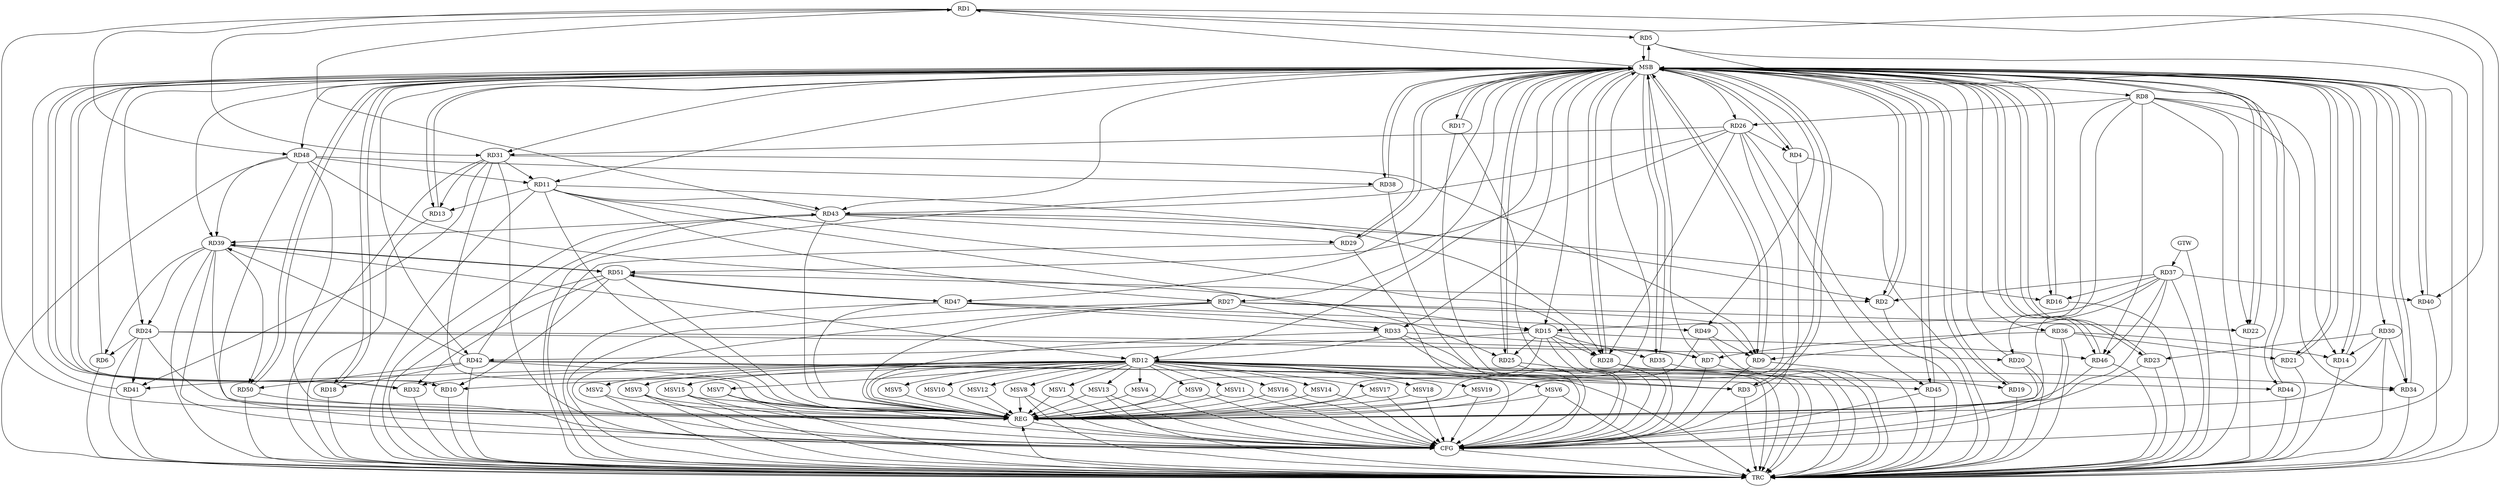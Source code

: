 strict digraph G {
  RD1 [ label="RD1" ];
  RD2 [ label="RD2" ];
  RD3 [ label="RD3" ];
  RD4 [ label="RD4" ];
  RD5 [ label="RD5" ];
  RD6 [ label="RD6" ];
  RD7 [ label="RD7" ];
  RD8 [ label="RD8" ];
  RD9 [ label="RD9" ];
  RD10 [ label="RD10" ];
  RD11 [ label="RD11" ];
  RD12 [ label="RD12" ];
  RD13 [ label="RD13" ];
  RD14 [ label="RD14" ];
  RD15 [ label="RD15" ];
  RD16 [ label="RD16" ];
  RD17 [ label="RD17" ];
  RD18 [ label="RD18" ];
  RD19 [ label="RD19" ];
  RD20 [ label="RD20" ];
  RD21 [ label="RD21" ];
  RD22 [ label="RD22" ];
  RD23 [ label="RD23" ];
  RD24 [ label="RD24" ];
  RD25 [ label="RD25" ];
  RD26 [ label="RD26" ];
  RD27 [ label="RD27" ];
  RD28 [ label="RD28" ];
  RD29 [ label="RD29" ];
  RD30 [ label="RD30" ];
  RD31 [ label="RD31" ];
  RD32 [ label="RD32" ];
  RD33 [ label="RD33" ];
  RD34 [ label="RD34" ];
  RD35 [ label="RD35" ];
  RD36 [ label="RD36" ];
  RD37 [ label="RD37" ];
  RD38 [ label="RD38" ];
  RD39 [ label="RD39" ];
  RD40 [ label="RD40" ];
  RD41 [ label="RD41" ];
  RD42 [ label="RD42" ];
  RD43 [ label="RD43" ];
  RD44 [ label="RD44" ];
  RD45 [ label="RD45" ];
  RD46 [ label="RD46" ];
  RD47 [ label="RD47" ];
  RD48 [ label="RD48" ];
  RD49 [ label="RD49" ];
  RD50 [ label="RD50" ];
  RD51 [ label="RD51" ];
  GTW [ label="GTW" ];
  REG [ label="REG" ];
  MSB [ label="MSB" ];
  CFG [ label="CFG" ];
  TRC [ label="TRC" ];
  MSV1 [ label="MSV1" ];
  MSV2 [ label="MSV2" ];
  MSV3 [ label="MSV3" ];
  MSV4 [ label="MSV4" ];
  MSV5 [ label="MSV5" ];
  MSV6 [ label="MSV6" ];
  MSV7 [ label="MSV7" ];
  MSV8 [ label="MSV8" ];
  MSV9 [ label="MSV9" ];
  MSV10 [ label="MSV10" ];
  MSV11 [ label="MSV11" ];
  MSV12 [ label="MSV12" ];
  MSV13 [ label="MSV13" ];
  MSV14 [ label="MSV14" ];
  MSV15 [ label="MSV15" ];
  MSV16 [ label="MSV16" ];
  MSV17 [ label="MSV17" ];
  MSV18 [ label="MSV18" ];
  MSV19 [ label="MSV19" ];
  RD1 -> RD5;
  RD1 -> RD31;
  RD1 -> RD40;
  RD43 -> RD1;
  RD1 -> RD48;
  RD11 -> RD2;
  RD37 -> RD2;
  RD51 -> RD2;
  RD12 -> RD3;
  RD33 -> RD3;
  RD26 -> RD4;
  RD24 -> RD6;
  RD39 -> RD6;
  RD24 -> RD7;
  RD33 -> RD7;
  RD36 -> RD7;
  RD8 -> RD14;
  RD8 -> RD20;
  RD8 -> RD22;
  RD8 -> RD26;
  RD8 -> RD34;
  RD8 -> RD46;
  RD27 -> RD9;
  RD31 -> RD9;
  RD37 -> RD9;
  RD49 -> RD9;
  RD12 -> RD10;
  RD51 -> RD10;
  RD11 -> RD13;
  RD11 -> RD25;
  RD11 -> RD27;
  RD11 -> RD28;
  RD31 -> RD11;
  RD11 -> RD43;
  RD48 -> RD11;
  RD12 -> RD32;
  RD33 -> RD12;
  RD12 -> RD34;
  RD39 -> RD12;
  RD12 -> RD41;
  RD12 -> RD44;
  RD31 -> RD13;
  RD30 -> RD14;
  RD36 -> RD14;
  RD15 -> RD25;
  RD15 -> RD28;
  RD15 -> RD35;
  RD37 -> RD15;
  RD15 -> RD42;
  RD15 -> RD46;
  RD47 -> RD15;
  RD48 -> RD15;
  RD37 -> RD16;
  RD43 -> RD16;
  RD42 -> RD18;
  RD42 -> RD19;
  RD24 -> RD20;
  RD36 -> RD21;
  RD27 -> RD22;
  RD30 -> RD23;
  RD39 -> RD24;
  RD24 -> RD41;
  RD26 -> RD28;
  RD26 -> RD31;
  RD26 -> RD43;
  RD26 -> RD45;
  RD26 -> RD51;
  RD27 -> RD33;
  RD43 -> RD28;
  RD43 -> RD29;
  RD30 -> RD34;
  RD31 -> RD41;
  RD51 -> RD32;
  RD47 -> RD33;
  RD37 -> RD40;
  RD37 -> RD46;
  RD48 -> RD38;
  RD42 -> RD39;
  RD43 -> RD39;
  RD48 -> RD39;
  RD39 -> RD50;
  RD39 -> RD51;
  RD51 -> RD39;
  RD42 -> RD43;
  RD42 -> RD45;
  RD42 -> RD50;
  RD47 -> RD49;
  RD47 -> RD51;
  RD51 -> RD47;
  GTW -> RD37;
  RD1 -> REG;
  RD8 -> REG;
  RD11 -> REG;
  RD12 -> REG;
  RD15 -> REG;
  RD24 -> REG;
  RD26 -> REG;
  RD27 -> REG;
  RD30 -> REG;
  RD31 -> REG;
  RD33 -> REG;
  RD36 -> REG;
  RD37 -> REG;
  RD39 -> REG;
  RD42 -> REG;
  RD43 -> REG;
  RD47 -> REG;
  RD48 -> REG;
  RD49 -> REG;
  RD51 -> REG;
  RD2 -> MSB;
  MSB -> RD4;
  MSB -> RD23;
  MSB -> RD25;
  MSB -> RD26;
  MSB -> RD29;
  MSB -> RD31;
  MSB -> RD45;
  MSB -> RD46;
  MSB -> REG;
  RD3 -> MSB;
  MSB -> RD2;
  MSB -> RD17;
  MSB -> RD19;
  MSB -> RD21;
  MSB -> RD40;
  RD4 -> MSB;
  MSB -> RD3;
  MSB -> RD10;
  RD5 -> MSB;
  MSB -> RD32;
  MSB -> RD34;
  MSB -> RD38;
  RD6 -> MSB;
  MSB -> RD9;
  MSB -> RD15;
  MSB -> RD43;
  RD7 -> MSB;
  MSB -> RD44;
  RD9 -> MSB;
  RD10 -> MSB;
  MSB -> RD12;
  MSB -> RD16;
  RD13 -> MSB;
  MSB -> RD22;
  RD14 -> MSB;
  RD16 -> MSB;
  MSB -> RD1;
  MSB -> RD13;
  MSB -> RD27;
  MSB -> RD39;
  RD17 -> MSB;
  RD18 -> MSB;
  MSB -> RD5;
  MSB -> RD11;
  MSB -> RD36;
  MSB -> RD48;
  RD19 -> MSB;
  RD20 -> MSB;
  RD21 -> MSB;
  MSB -> RD24;
  MSB -> RD47;
  MSB -> RD49;
  RD22 -> MSB;
  RD23 -> MSB;
  RD25 -> MSB;
  RD28 -> MSB;
  MSB -> RD33;
  MSB -> RD42;
  RD29 -> MSB;
  MSB -> RD14;
  RD32 -> MSB;
  MSB -> RD30;
  MSB -> RD35;
  RD34 -> MSB;
  RD35 -> MSB;
  MSB -> RD18;
  RD38 -> MSB;
  RD40 -> MSB;
  RD41 -> MSB;
  MSB -> RD8;
  MSB -> RD28;
  RD44 -> MSB;
  RD45 -> MSB;
  RD46 -> MSB;
  MSB -> RD50;
  RD50 -> MSB;
  RD12 -> CFG;
  RD15 -> CFG;
  RD25 -> CFG;
  RD20 -> CFG;
  RD17 -> CFG;
  RD39 -> CFG;
  RD28 -> CFG;
  RD7 -> CFG;
  RD48 -> CFG;
  RD27 -> CFG;
  RD38 -> CFG;
  RD31 -> CFG;
  RD5 -> CFG;
  RD50 -> CFG;
  RD29 -> CFG;
  RD46 -> CFG;
  RD23 -> CFG;
  RD45 -> CFG;
  RD35 -> CFG;
  RD4 -> CFG;
  RD9 -> CFG;
  REG -> CFG;
  RD1 -> TRC;
  RD2 -> TRC;
  RD3 -> TRC;
  RD4 -> TRC;
  RD5 -> TRC;
  RD6 -> TRC;
  RD7 -> TRC;
  RD8 -> TRC;
  RD9 -> TRC;
  RD10 -> TRC;
  RD11 -> TRC;
  RD12 -> TRC;
  RD13 -> TRC;
  RD14 -> TRC;
  RD15 -> TRC;
  RD16 -> TRC;
  RD17 -> TRC;
  RD18 -> TRC;
  RD19 -> TRC;
  RD20 -> TRC;
  RD21 -> TRC;
  RD22 -> TRC;
  RD23 -> TRC;
  RD24 -> TRC;
  RD25 -> TRC;
  RD26 -> TRC;
  RD27 -> TRC;
  RD28 -> TRC;
  RD29 -> TRC;
  RD30 -> TRC;
  RD31 -> TRC;
  RD32 -> TRC;
  RD33 -> TRC;
  RD34 -> TRC;
  RD35 -> TRC;
  RD36 -> TRC;
  RD37 -> TRC;
  RD38 -> TRC;
  RD39 -> TRC;
  RD40 -> TRC;
  RD41 -> TRC;
  RD42 -> TRC;
  RD43 -> TRC;
  RD44 -> TRC;
  RD45 -> TRC;
  RD46 -> TRC;
  RD47 -> TRC;
  RD48 -> TRC;
  RD49 -> TRC;
  RD50 -> TRC;
  RD51 -> TRC;
  GTW -> TRC;
  CFG -> TRC;
  TRC -> REG;
  RD12 -> MSV1;
  RD12 -> MSV2;
  RD12 -> MSV3;
  RD12 -> MSV4;
  RD12 -> MSV5;
  RD12 -> MSV6;
  RD12 -> MSV7;
  RD12 -> MSV8;
  RD12 -> MSV9;
  MSV1 -> REG;
  MSV1 -> CFG;
  MSV2 -> REG;
  MSV2 -> TRC;
  MSV3 -> REG;
  MSV3 -> TRC;
  MSV3 -> CFG;
  MSV4 -> REG;
  MSV4 -> CFG;
  MSV5 -> REG;
  MSV6 -> REG;
  MSV6 -> TRC;
  MSV6 -> CFG;
  MSV7 -> REG;
  MSV7 -> TRC;
  MSV7 -> CFG;
  MSV8 -> REG;
  MSV8 -> TRC;
  MSV8 -> CFG;
  MSV9 -> REG;
  MSV9 -> CFG;
  RD12 -> MSV10;
  MSV10 -> REG;
  RD12 -> MSV11;
  RD12 -> MSV12;
  RD12 -> MSV13;
  RD12 -> MSV14;
  MSV11 -> REG;
  MSV11 -> CFG;
  MSV12 -> REG;
  MSV13 -> REG;
  MSV13 -> TRC;
  MSV13 -> CFG;
  MSV14 -> REG;
  MSV14 -> CFG;
  RD12 -> MSV15;
  MSV15 -> REG;
  MSV15 -> TRC;
  MSV15 -> CFG;
  RD12 -> MSV16;
  MSV16 -> REG;
  MSV16 -> CFG;
  RD12 -> MSV17;
  RD12 -> MSV18;
  RD12 -> MSV19;
  MSV17 -> REG;
  MSV17 -> CFG;
  MSV18 -> REG;
  MSV18 -> CFG;
  MSV19 -> REG;
  MSV19 -> CFG;
}
